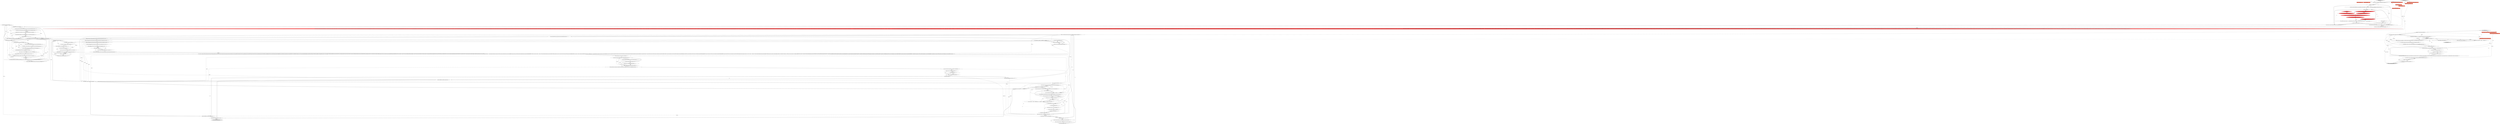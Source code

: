 digraph {
43 [style = filled, label = "DataSourceOrigin origin@@@2@@@['1', '0', '0']", fillcolor = tomato, shape = box image = "AAA0AAABBB1BBB"];
64 [style = filled, label = "DataSourceProviderDescriptor provider = DataSourceProviderRegistry.getInstance().getDataSourceProvider(dsProviderID)@@@87@@@['1', '0', '0']", fillcolor = white, shape = ellipse image = "AAA0AAABBB1BBB"];
135 [style = filled, label = "!passwordReadCanceled@@@14@@@['0', '0', '1']", fillcolor = white, shape = diamond image = "AAA0AAABBB3BBB"];
10 [style = filled, label = "log.warn(\"Empty datasource provider for datasource '\" + id + \"'\")@@@84@@@['1', '0', '0']", fillcolor = white, shape = ellipse image = "AAA0AAABBB1BBB"];
76 [style = filled, label = "Map<String,Object> profileMap = vmMap.getValue()@@@67@@@['1', '0', '0']", fillcolor = white, shape = ellipse image = "AAA0AAABBB1BBB"];
42 [style = filled, label = "dataSource = new DataSourceDescriptor(registry,origin,id,driver,new DBPConnectionConfiguration())@@@106@@@['1', '0', '0']", fillcolor = white, shape = ellipse image = "AAA0AAABBB1BBB"];
112 [style = filled, label = "String credJson = loadConfigFile(credFile,true)@@@8@@@['0', '1', '0']", fillcolor = red, shape = ellipse image = "AAA1AAABBB2BBB"];
141 [style = filled, label = "curNetworkHandler.setPassword(creds(1()@@@18@@@['0', '0', '1']", fillcolor = white, shape = ellipse image = "AAA0AAABBB3BBB"];
91 [style = filled, label = "String color = JSONUtils.getObjectProperty(ctConfig,RegistryConstants.ATTR_COLOR)@@@48@@@['1', '0', '0']", fillcolor = white, shape = ellipse image = "AAA0AAABBB1BBB"];
116 [style = filled, label = "String configJson = loadConfigFile(configFile,decryptProject)@@@20@@@['0', '1', '0']", fillcolor = white, shape = ellipse image = "AAA0AAABBB2BBB"];
137 [style = filled, label = "@NotNull Map.Entry<String,Map<String,Object>> handlerObject@@@2@@@['0', '0', '1']", fillcolor = tomato, shape = box image = "AAA0AAABBB3BBB"];
100 [style = filled, label = "IFolder mdFolder = registry.getProject().getMetadataFolder(false)@@@3@@@['1', '1', '0']", fillcolor = white, shape = ellipse image = "AAA0AAABBB1BBB"];
72 [style = filled, label = "DBWNetworkProfile profile = new DBWNetworkProfile()@@@68@@@['1', '0', '0']", fillcolor = white, shape = ellipse image = "AAA0AAABBB1BBB"];
45 [style = filled, label = "DBSObjectFilter filter = readObjectFiler(filterCfg)@@@200@@@['1', '0', '0']", fillcolor = white, shape = ellipse image = "AAA0AAABBB1BBB"];
80 [style = filled, label = "String id = conMap.getKey()@@@81@@@['1', '0', '0']", fillcolor = white, shape = ellipse image = "AAA0AAABBB1BBB"];
117 [style = filled, label = "log.warn(\"Can't find network handler '\" + handlerId + \"'\")@@@7@@@['0', '0', '1']", fillcolor = white, shape = ellipse image = "AAA0AAABBB3BBB"];
92 [style = filled, label = "DataSourceDescriptor dataSource = registry.getDataSource(id)@@@103@@@['1', '0', '0']", fillcolor = white, shape = ellipse image = "AAA0AAABBB1BBB"];
107 [style = filled, label = "dataSource.setName(JSONUtils.getString(conObject,RegistryConstants.ATTR_NAME))@@@113@@@['1', '0', '0']", fillcolor = white, shape = ellipse image = "AAA0AAABBB1BBB"];
48 [style = filled, label = "log.error(\"Error reading secure credentials file\",e)@@@12@@@['1', '0', '0']", fillcolor = red, shape = ellipse image = "AAA1AAABBB1BBB"];
75 [style = filled, label = "final String folderPath = JSONUtils.getString(conObject,RegistryConstants.ATTR_FOLDER)@@@118@@@['1', '0', '0']", fillcolor = white, shape = ellipse image = "AAA0AAABBB1BBB"];
108 [style = filled, label = "IFile configFile@@@2@@@['0', '1', '0']", fillcolor = tomato, shape = box image = "AAA0AAABBB2BBB"];
95 [style = filled, label = "profile.updateConfiguration(configuration)@@@74@@@['1', '0', '0']", fillcolor = white, shape = ellipse image = "AAA0AAABBB1BBB"];
31 [style = filled, label = "DBPConnectionType ct = DBWorkbench.getPlatform().getDataSourceProviderRegistry().getConnectionType(id,null)@@@52@@@['1', '0', '0']", fillcolor = white, shape = ellipse image = "AAA0AAABBB1BBB"];
65 [style = filled, label = "dataSource.setLockPasswordHash(CommonUtils.toString(conObject.get(RegistryConstants.ATTR_LOCK_PASSWORD)))@@@122@@@['1', '0', '0']", fillcolor = white, shape = ellipse image = "AAA0AAABBB1BBB"];
8 [style = filled, label = "ByteArrayOutputStream credBuffer = new ByteArrayOutputStream()@@@7@@@['1', '0', '0']", fillcolor = red, shape = ellipse image = "AAA1AAABBB1BBB"];
50 [style = filled, label = "String id = vmMap.getKey()@@@61@@@['1', '0', '0']", fillcolor = white, shape = ellipse image = "AAA0AAABBB1BBB"];
17 [style = filled, label = "DBSObjectFilter filter = readObjectFiler(ctMap)@@@219@@@['1', '0', '0']", fillcolor = white, shape = ellipse image = "AAA0AAABBB1BBB"];
125 [style = filled, label = "NetworkHandlerDescriptor handlerDescriptor = NetworkHandlerRegistry.getInstance().getDescriptor(handlerId)@@@5@@@['0', '0', '1']", fillcolor = white, shape = ellipse image = "AAA0AAABBB3BBB"];
133 [style = filled, label = "Map<String,Object> handlerCfg = handlerObject.getValue()@@@4@@@['0', '0', '1']", fillcolor = white, shape = ellipse image = "AAA0AAABBB3BBB"];
52 [style = filled, label = "{deserializeModifyPermissions(conObject,dataSource)}@@@193@@@['1', '0', '0']", fillcolor = white, shape = ellipse image = "AAA0AAABBB1BBB"];
29 [style = filled, label = "folder = new DataSourceFolder(registry,parent,name,description)@@@36@@@['1', '0', '0']", fillcolor = white, shape = ellipse image = "AAA0AAABBB1BBB"];
35 [style = filled, label = "folder == null@@@35@@@['1', '0', '0']", fillcolor = white, shape = diamond image = "AAA0AAABBB1BBB"];
90 [style = filled, label = "String credJson = encrypter.decrypt(credBuffer.toByteArray())@@@16@@@['1', '0', '0']", fillcolor = red, shape = ellipse image = "AAA1AAABBB1BBB"];
56 [style = filled, label = "driver = provider.createDriver(driverId)@@@96@@@['1', '0', '0']", fillcolor = white, shape = ellipse image = "AAA0AAABBB1BBB"];
84 [style = filled, label = "log.warn(\"Can't find datasource provider \" + dsProviderID + \" for datasource '\" + id + \"'\")@@@89@@@['1', '0', '0']", fillcolor = white, shape = ellipse image = "AAA0AAABBB1BBB"];
13 [style = filled, label = "Boolean autoCommit = JSONUtils.getObjectProperty(ctConfig,\"auto-commit\")@@@49@@@['1', '0', '0']", fillcolor = white, shape = ellipse image = "AAA0AAABBB1BBB"];
70 [style = filled, label = "registry.addDataSourceFolder(folder)@@@37@@@['1', '0', '0']", fillcolor = white, shape = ellipse image = "AAA0AAABBB1BBB"];
93 [style = filled, label = "dataSource.clearFilters()@@@111@@@['1', '0', '0']", fillcolor = white, shape = ellipse image = "AAA0AAABBB1BBB"];
78 [style = filled, label = "Map<String,Object> jsonMap = JSONUtils.parseMap(CONFIG_GSON,configReader)@@@28@@@['1', '0', '0']", fillcolor = white, shape = ellipse image = "AAA0AAABBB1BBB"];
24 [style = filled, label = "folderPath != null@@@119@@@['1', '0', '0']", fillcolor = white, shape = diamond image = "AAA0AAABBB1BBB"];
7 [style = filled, label = "secureProperties.putAll(res)@@@12@@@['1', '1', '0']", fillcolor = white, shape = ellipse image = "AAA0AAABBB1BBB"];
14 [style = filled, label = "DBVModel model = new DBVModel(id,vmMap.getValue())@@@62@@@['1', '0', '0']", fillcolor = white, shape = ellipse image = "AAA0AAABBB1BBB"];
33 [style = filled, label = "Boolean confirmExecute = JSONUtils.getObjectProperty(ctConfig,\"confirm-execute\")@@@50@@@['1', '0', '0']", fillcolor = white, shape = ellipse image = "AAA0AAABBB1BBB"];
22 [style = filled, label = "registry.addDataSourceToList(dataSource)@@@211@@@['1', '0', '0']", fillcolor = white, shape = ellipse image = "AAA0AAABBB1BBB"];
136 [style = filled, label = "final String(( creds = readSecuredCredentials(handlerCfg,dataSource,profile,\"network/\" + handlerId)@@@15@@@['0', '0', '1']", fillcolor = white, shape = ellipse image = "AAA0AAABBB3BBB"];
34 [style = filled, label = "DriverDescriptor driver = provider.getDriver(driverId)@@@93@@@['1', '0', '0']", fillcolor = white, shape = ellipse image = "AAA0AAABBB1BBB"];
102 [style = filled, label = "DataSourceRegistry.ParseResults parseResults@@@2@@@['1', '0', '0']", fillcolor = tomato, shape = box image = "AAA1AAABBB1BBB"];
23 [style = filled, label = "registry.addSavedFilter(filter)@@@220@@@['1', '0', '0']", fillcolor = lightgray, shape = ellipse image = "AAA0AAABBB1BBB"];
119 [style = filled, label = "curNetworkHandler.setProperties(properties)@@@29@@@['0', '0', '1']", fillcolor = white, shape = ellipse image = "AAA0AAABBB3BBB"];
44 [style = filled, label = "String profileName = vmMap.getKey()@@@66@@@['1', '0', '0']", fillcolor = white, shape = ellipse image = "AAA0AAABBB1BBB"];
53 [style = filled, label = "!CommonUtils.isEmpty(typeName)@@@199@@@['1', '0', '0']", fillcolor = white, shape = diamond image = "AAA0AAABBB1BBB"];
77 [style = filled, label = "driver.setName(driverId)@@@97@@@['1', '0', '0']", fillcolor = white, shape = ellipse image = "AAA0AAABBB1BBB"];
129 [style = filled, label = "properties != null@@@28@@@['0', '0', '1']", fillcolor = white, shape = diamond image = "AAA0AAABBB3BBB"];
82 [style = filled, label = "provider = (DataSourceProviderDescriptor)DataSourceProviderRegistry.getInstance().makeFakeProvider(dsProviderID)@@@90@@@['1', '0', '0']", fillcolor = white, shape = ellipse image = "AAA0AAABBB1BBB"];
118 [style = filled, label = "!CommonUtils.isEmpty(userName)@@@23@@@['0', '0', '1']", fillcolor = white, shape = diamond image = "AAA0AAABBB3BBB"];
9 [style = filled, label = "deserializeModifyPermissions(ctConfig,ct)@@@57@@@['1', '0', '0']", fillcolor = white, shape = ellipse image = "AAA0AAABBB1BBB"];
32 [style = filled, label = "InputStream is@@@2@@@['1', '0', '0']", fillcolor = tomato, shape = box image = "AAA0AAABBB1BBB"];
55 [style = filled, label = "registry.updateNetworkProfile(profile)@@@77@@@['1', '0', '0']", fillcolor = white, shape = ellipse image = "AAA0AAABBB1BBB"];
114 [style = filled, label = "DataSourceOrigin origin@@@2@@@['0', '1', '0']", fillcolor = tomato, shape = box image = "AAA0AAABBB2BBB"];
37 [style = filled, label = "driver.setDescription(\"Missing driver \" + driverId)@@@98@@@['1', '0', '0']", fillcolor = white, shape = ellipse image = "AAA0AAABBB1BBB"];
61 [style = filled, label = "Map<String,Object> conObject = conMap.getValue()@@@80@@@['1', '0', '0']", fillcolor = white, shape = ellipse image = "AAA0AAABBB1BBB"];
20 [style = filled, label = "provider == null@@@88@@@['1', '0', '0']", fillcolor = white, shape = diamond image = "AAA0AAABBB1BBB"];
121 [style = filled, label = "curNetworkHandler.setSavePassword(JSONUtils.getBoolean(handlerCfg,RegistryConstants.ATTR_SAVE_PASSWORD))@@@13@@@['0', '0', '1']", fillcolor = white, shape = ellipse image = "AAA0AAABBB3BBB"];
106 [style = filled, label = "newDataSource@@@105@@@['1', '0', '0']", fillcolor = white, shape = diamond image = "AAA0AAABBB1BBB"];
58 [style = filled, label = "dataSource.setFolder(registry.findFolderByPath(folderPath,true))@@@120@@@['1', '0', '0']", fillcolor = white, shape = ellipse image = "AAA0AAABBB1BBB"];
140 [style = filled, label = "parseNetworkHandlerConfig['0', '0', '1']", fillcolor = lightgray, shape = diamond image = "AAA0AAABBB3BBB"];
18 [style = filled, label = "IFile credFile = mdFolder.getFile(DBPDataSourceRegistry.CREDENTIALS_CONFIG_FILE_PREFIX + origin.getConfigSuffix() + DBPDataSourceRegistry.CREDENTIALS_CONFIG_FILE_EXT)@@@5@@@['1', '1', '0']", fillcolor = white, shape = ellipse image = "AAA0AAABBB1BBB"];
124 [style = filled, label = "return curNetworkHandler@@@31@@@['0', '0', '1']", fillcolor = lightgray, shape = ellipse image = "AAA0AAABBB3BBB"];
46 [style = filled, label = "newDataSource@@@210@@@['1', '0', '0']", fillcolor = white, shape = diamond image = "AAA0AAABBB1BBB"];
40 [style = filled, label = "String id = ctMap.getKey()@@@44@@@['1', '0', '0']", fillcolor = white, shape = ellipse image = "AAA0AAABBB1BBB"];
88 [style = filled, label = "credFile.exists()@@@6@@@['1', '1', '0']", fillcolor = white, shape = diamond image = "AAA0AAABBB1BBB"];
131 [style = filled, label = "curNetworkHandler.setUserName(creds(0()@@@16@@@['0', '0', '1']", fillcolor = white, shape = ellipse image = "AAA0AAABBB3BBB"];
130 [style = filled, label = "handlerDescriptor == null@@@6@@@['0', '0', '1']", fillcolor = white, shape = diamond image = "AAA0AAABBB3BBB"];
30 [style = filled, label = "String description = JSONUtils.getObjectProperty(ctConfig,RegistryConstants.ATTR_DESCRIPTION)@@@47@@@['1', '0', '0']", fillcolor = white, shape = ellipse image = "AAA0AAABBB1BBB"];
97 [style = filled, label = "parseResults.updatedDataSources.add(dataSource)@@@215@@@['1', '0', '0']", fillcolor = white, shape = ellipse image = "AAA0AAABBB1BBB"];
16 [style = filled, label = "dataSource.setVirtualModel(dbvModel)@@@208@@@['1', '0', '0']", fillcolor = white, shape = ellipse image = "AAA0AAABBB1BBB"];
113 [style = filled, label = "parseDataSources['0', '1', '0']", fillcolor = lightgray, shape = diamond image = "AAA0AAABBB2BBB"];
138 [style = filled, label = "curNetworkHandler.isSavePassword()@@@17@@@['0', '0', '1']", fillcolor = white, shape = diamond image = "AAA0AAABBB3BBB"];
71 [style = filled, label = "ct = new DBPConnectionType(id,name,color,description,CommonUtils.toBoolean(autoCommit),CommonUtils.toBoolean(confirmExecute),CommonUtils.toBoolean(confirmDataChange))@@@54@@@['1', '0', '0']", fillcolor = white, shape = ellipse image = "AAA0AAABBB1BBB"];
110 [style = filled, label = "boolean decryptProject = CommonUtils.toBoolean(registry.getProject().getProjectProperty(DBPProject.PROP_SECURE_PROJECT))@@@19@@@['0', '1', '0']", fillcolor = white, shape = ellipse image = "AAA0AAABBB2BBB"];
5 [style = filled, label = "driver.setDriverClassName(\"java.sql.Driver\")@@@99@@@['1', '0', '0']", fillcolor = white, shape = ellipse image = "AAA0AAABBB1BBB"];
47 [style = filled, label = "DataSourceFolder folder = parent == null? registry.findFolderByPath(name,true): parent.getChild(name)@@@34@@@['1', '0', '0']", fillcolor = white, shape = ellipse image = "AAA0AAABBB1BBB"];
132 [style = filled, label = "DBWHandlerConfiguration curNetworkHandler = new DBWHandlerConfiguration(handlerDescriptor,dataSource == null? null: dataSource.getDriver())@@@11@@@['0', '0', '1']", fillcolor = white, shape = ellipse image = "AAA0AAABBB3BBB"];
85 [style = filled, label = "ct == null@@@53@@@['1', '0', '0']", fillcolor = white, shape = diamond image = "AAA0AAABBB1BBB"];
111 [style = filled, label = "{Map<String,Object> jsonMap = JSONUtils.parseMap(CONFIG_GSON,new StringReader(configJson))for (Map.Entry<String,Map<String,Object>> folderMap : JSONUtils.getNestedObjects(jsonMap,\"folders\")){String name = folderMap.getKey()String description = JSONUtils.getObjectProperty(folderMap.getValue(),RegistryConstants.ATTR_DESCRIPTION)String parentFolder = JSONUtils.getObjectProperty(folderMap.getValue(),RegistryConstants.ATTR_PARENT)DataSourceFolder parent = parentFolder == null? null: registry.findFolderByPath(parentFolder,true)DataSourceFolder folder = parent == null? registry.findFolderByPath(name,true): parent.getChild(name)if (folder == null) {folder = new DataSourceFolder(registry,parent,name,description)registry.addDataSourceFolder(folder)}{folder.setDescription(description)}}for (Map.Entry<String,Map<String,Object>> ctMap : JSONUtils.getNestedObjects(jsonMap,\"connection-types\")){String id = ctMap.getKey()Map<String,Object> ctConfig = ctMap.getValue()String name = JSONUtils.getObjectProperty(ctConfig,RegistryConstants.ATTR_NAME)String description = JSONUtils.getObjectProperty(ctConfig,RegistryConstants.ATTR_DESCRIPTION)String color = JSONUtils.getObjectProperty(ctConfig,RegistryConstants.ATTR_COLOR)Boolean autoCommit = JSONUtils.getObjectProperty(ctConfig,\"auto-commit\")Boolean confirmExecute = JSONUtils.getObjectProperty(ctConfig,\"confirm-execute\")Boolean confirmDataChange = JSONUtils.getObjectProperty(ctConfig,\"confirm-data-change\")DBPConnectionType ct = DBWorkbench.getPlatform().getDataSourceProviderRegistry().getConnectionType(id,null)if (ct == null) {ct = new DBPConnectionType(id,name,color,description,CommonUtils.toBoolean(autoCommit),CommonUtils.toBoolean(confirmExecute),CommonUtils.toBoolean(confirmDataChange))DBWorkbench.getPlatform().getDataSourceProviderRegistry().addConnectionType(ct)}deserializeModifyPermissions(ctConfig,ct)}Map<String,DBVModel> modelMap = new LinkedHashMap<>()for (Map.Entry<String,Map<String,Object>> vmMap : JSONUtils.getNestedObjects(jsonMap,\"virtual-models\")){String id = vmMap.getKey()DBVModel model = new DBVModel(id,vmMap.getValue())modelMap.put(id,model)}for (Map.Entry<String,Map<String,Object>> vmMap : JSONUtils.getNestedObjects(jsonMap,\"network-profiles\")){String profileName = vmMap.getKey()Map<String,Object> profileMap = vmMap.getValue()DBWNetworkProfile profile = new DBWNetworkProfile()profile.setProfileName(profileName)profile.setProperties(JSONUtils.deserializeStringMap(profileMap,\"properties\"))for (Map.Entry<String,Map<String,Object>> handlerMap : JSONUtils.getNestedObjects(profileMap,\"handlers\")){DBWHandlerConfiguration configuration = parseNetworkHandlerConfig(null,profile,handlerMap)if (configuration != null) {profile.updateConfiguration(configuration)}}registry.updateNetworkProfile(profile)}for (Map.Entry<String,Map<String,Object>> conMap : JSONUtils.getNestedObjects(jsonMap,\"connections\")){Map<String,Object> conObject = conMap.getValue()String id = conMap.getKey()String dsProviderID = CommonUtils.toString(conObject.get(RegistryConstants.ATTR_PROVIDER))if (CommonUtils.isEmpty(dsProviderID)) {log.warn(\"Empty datasource provider for datasource '\" + id + \"'\")continue}DataSourceProviderDescriptor provider = DataSourceProviderRegistry.getInstance().getDataSourceProvider(dsProviderID)if (provider == null) {log.warn(\"Can't find datasource provider \" + dsProviderID + \" for datasource '\" + id + \"'\")provider = (DataSourceProviderDescriptor)DataSourceProviderRegistry.getInstance().makeFakeProvider(dsProviderID)}String driverId = CommonUtils.toString(conObject.get(RegistryConstants.ATTR_DRIVER))DriverDescriptor driver = provider.getDriver(driverId)if (driver == null) {log.warn(\"Can't find driver \" + driverId + \" in datasource provider \" + provider.getId() + \" for datasource '\" + id + \"'. Create new driver\")driver = provider.createDriver(driverId)driver.setName(driverId)driver.setDescription(\"Missing driver \" + driverId)driver.setDriverClassName(\"java.sql.Driver\")driver.setTemporary(true)provider.addDriver(driver)}DataSourceDescriptor dataSource = registry.getDataSource(id)boolean newDataSource = (dataSource == null)if (newDataSource) {dataSource = new DataSourceDescriptor(registry,origin,id,driver,new DBPConnectionConfiguration())}{dataSource.getConnectionConfiguration().setProperties(Collections.emptyMap())dataSource.getConnectionConfiguration().setHandlers(Collections.emptyList())dataSource.clearFilters()}dataSource.setName(JSONUtils.getString(conObject,RegistryConstants.ATTR_NAME))dataSource.setSavePassword(JSONUtils.getBoolean(conObject,RegistryConstants.ATTR_SAVE_PASSWORD))dataSource.setShowSystemObjects(JSONUtils.getBoolean(conObject,RegistryConstants.ATTR_SHOW_SYSTEM_OBJECTS))dataSource.setShowUtilityObjects(JSONUtils.getBoolean(conObject,RegistryConstants.ATTR_SHOW_UTIL_OBJECTS))dataSource.setConnectionReadOnly(JSONUtils.getBoolean(conObject,RegistryConstants.ATTR_READ_ONLY))final String folderPath = JSONUtils.getString(conObject,RegistryConstants.ATTR_FOLDER)if (folderPath != null) {dataSource.setFolder(registry.findFolderByPath(folderPath,true))}dataSource.setLockPasswordHash(CommonUtils.toString(conObject.get(RegistryConstants.ATTR_LOCK_PASSWORD))){Map<String,Object> cfgObject = JSONUtils.getObject(conObject,\"configuration\")DBPConnectionConfiguration config = dataSource.getConnectionConfiguration()config.setHostName(JSONUtils.getString(cfgObject,RegistryConstants.ATTR_HOST))config.setHostPort(JSONUtils.getString(cfgObject,RegistryConstants.ATTR_PORT))config.setServerName(JSONUtils.getString(cfgObject,RegistryConstants.ATTR_SERVER))config.setDatabaseName(JSONUtils.getString(cfgObject,RegistryConstants.ATTR_DATABASE))config.setUrl(JSONUtils.getString(cfgObject,RegistryConstants.ATTR_URL))if (!passwordReadCanceled) {final String(( creds = readSecuredCredentials(cfgObject,dataSource,null,null)config.setUserName(creds(0()if (dataSource.isSavePassword()) {config.setUserPassword(creds(1()}}{String userName = JSONUtils.getString(cfgObject,RegistryConstants.ATTR_USER)if (!CommonUtils.isEmpty(userName)) config.setUserName(userName)String userPassword = JSONUtils.getString(cfgObject,RegistryConstants.ATTR_PASSWORD)if (!CommonUtils.isEmpty(userPassword)) config.setUserPassword(userPassword)}config.setClientHomeId(JSONUtils.getString(cfgObject,RegistryConstants.ATTR_HOME))config.setConfigProfileName(JSONUtils.getString(cfgObject,\"config-profile\"))config.setUserProfileName(JSONUtils.getString(cfgObject,\"user-profile\"))config.setConnectionType(DataSourceProviderRegistry.getInstance().getConnectionType(JSONUtils.getString(cfgObject,RegistryConstants.ATTR_TYPE),DBPConnectionType.DEFAULT_TYPE))String colorValue = JSONUtils.getString(cfgObject,RegistryConstants.ATTR_COLOR)if (!CommonUtils.isEmpty(colorValue)) {config.setConnectionColor(colorValue)}int keepAlive = JSONUtils.getInteger(cfgObject,RegistryConstants.ATTR_KEEP_ALIVE)if (keepAlive > 0) {config.setKeepAliveInterval(keepAlive)}config.setProperties(JSONUtils.deserializeStringMap(cfgObject,RegistryConstants.TAG_PROPERTIES))config.setProviderProperties(JSONUtils.deserializeStringMap(cfgObject,RegistryConstants.TAG_PROVIDER_PROPERTIES))for (Map.Entry<String,Map<String,Object>> eventObject : JSONUtils.getNestedObjects(cfgObject,RegistryConstants.TAG_EVENTS)){DBPConnectionEventType eventType = CommonUtils.valueOf(,eventObject.getKey(),DBPConnectionEventType.BEFORE_CONNECT)Map<String,Object> eventCfg = eventObject.getValue()DBRShellCommand command = new DBRShellCommand(\"\")command.setEnabled(JSONUtils.getBoolean(eventCfg,RegistryConstants.ATTR_ENABLED))command.setShowProcessPanel(JSONUtils.getBoolean(eventCfg,RegistryConstants.ATTR_SHOW_PANEL))command.setWaitProcessFinish(JSONUtils.getBoolean(eventCfg,RegistryConstants.ATTR_WAIT_PROCESS))if (command.isWaitProcessFinish()) {command.setWaitProcessTimeoutMs(JSONUtils.getInteger(eventCfg,RegistryConstants.ATTR_WAIT_PROCESS_TIMEOUT))}command.setTerminateAtDisconnect(JSONUtils.getBoolean(eventCfg,RegistryConstants.ATTR_TERMINATE_AT_DISCONNECT))command.setPauseAfterExecute(JSONUtils.getInteger(eventCfg,RegistryConstants.ATTR_PAUSE_AFTER_EXECUTE))command.setWorkingDirectory(JSONUtils.getString(eventCfg,RegistryConstants.ATTR_WORKING_DIRECTORY))command.setCommand(JSONUtils.getString(eventCfg,RegistryConstants.ATTR_COMMAND))config.setEvent(eventType,command)}for (Map.Entry<String,Map<String,Object>> handlerObject : JSONUtils.getNestedObjects(cfgObject,RegistryConstants.TAG_HANDLERS)){DBWHandlerConfiguration configuration = parseNetworkHandlerConfig(dataSource,null,handlerObject)if (configuration != null) {dataSource.getConnectionConfiguration().updateHandler(configuration)}}Map<String,Object> bootstrapCfg = JSONUtils.getObject(cfgObject,RegistryConstants.TAG_BOOTSTRAP)if (bootstrapCfg.containsKey(RegistryConstants.ATTR_AUTOCOMMIT)) {config.getBootstrap().setDefaultAutoCommit(JSONUtils.getBoolean(bootstrapCfg,RegistryConstants.ATTR_AUTOCOMMIT))}if (bootstrapCfg.containsKey(RegistryConstants.ATTR_TXN_ISOLATION)) {config.getBootstrap().setDefaultTransactionIsolation(JSONUtils.getInteger(bootstrapCfg,RegistryConstants.ATTR_TXN_ISOLATION))}config.getBootstrap().setDefaultObjectName(JSONUtils.getString(bootstrapCfg,RegistryConstants.ATTR_DEFAULT_OBJECT))if (bootstrapCfg.containsKey(RegistryConstants.ATTR_IGNORE_ERRORS)) {config.getBootstrap().setIgnoreErrors(JSONUtils.getBoolean(bootstrapCfg,RegistryConstants.ATTR_IGNORE_ERRORS))}config.getBootstrap().setInitQueries(JSONUtils.deserializeStringList(bootstrapCfg,RegistryConstants.TAG_QUERY))}{deserializeModifyPermissions(conObject,dataSource)}for (Map<String,Object> filterCfg : JSONUtils.getObjectList(conObject,RegistryConstants.TAG_FILTERS)){String typeName = JSONUtils.getString(filterCfg,RegistryConstants.ATTR_TYPE)String objectID = JSONUtils.getString(filterCfg,RegistryConstants.ATTR_ID)if (!CommonUtils.isEmpty(typeName)) {DBSObjectFilter filter = readObjectFiler(filterCfg)dataSource.updateObjectFilter(typeName,objectID,filter)}}dataSource.getPreferenceStore().getProperties().putAll(JSONUtils.deserializeStringMap(conObject,RegistryConstants.TAG_CUSTOM_PROPERTIES))String vmID = CommonUtils.toString(conObject.get(\"virtual-model-id\"),id)DBVModel dbvModel = modelMap.get(vmID)if (dbvModel != null) {dataSource.setVirtualModel(dbvModel)}if (newDataSource) {registry.addDataSourceToList(dataSource)parseResults.addedDataSources.add(dataSource)}{parseResults.updatedDataSources.add(dataSource)}}for (Map<String,Object> ctMap : JSONUtils.getObjectList(jsonMap,\"saved-filters\")){DBSObjectFilter filter = readObjectFiler(ctMap)registry.addSavedFilter(filter)}}@@@21@@@['0', '1', '0']", fillcolor = red, shape = ellipse image = "AAA1AAABBB2BBB"];
73 [style = filled, label = "String vmID = CommonUtils.toString(conObject.get(\"virtual-model-id\"),id)@@@205@@@['1', '0', '0']", fillcolor = white, shape = ellipse image = "AAA0AAABBB1BBB"];
1 [style = filled, label = "String parentFolder = JSONUtils.getObjectProperty(folderMap.getValue(),RegistryConstants.ATTR_PARENT)@@@32@@@['1', '0', '0']", fillcolor = white, shape = ellipse image = "AAA0AAABBB1BBB"];
63 [style = filled, label = "modelMap.put(id,model)@@@63@@@['1', '0', '0']", fillcolor = white, shape = ellipse image = "AAA0AAABBB1BBB"];
51 [style = filled, label = "dataSource.getPreferenceStore().getProperties().putAll(JSONUtils.deserializeStringMap(conObject,RegistryConstants.TAG_CUSTOM_PROPERTIES))@@@204@@@['1', '0', '0']", fillcolor = white, shape = ellipse image = "AAA0AAABBB1BBB"];
38 [style = filled, label = "Map<String,Object> ctConfig = ctMap.getValue()@@@45@@@['1', '0', '0']", fillcolor = white, shape = ellipse image = "AAA0AAABBB1BBB"];
4 [style = filled, label = "DBWorkbench.getPlatform().getDataSourceProviderRegistry().addConnectionType(ct)@@@55@@@['1', '0', '0']", fillcolor = white, shape = ellipse image = "AAA0AAABBB1BBB"];
103 [style = filled, label = "dataSource.setShowSystemObjects(JSONUtils.getBoolean(conObject,RegistryConstants.ATTR_SHOW_SYSTEM_OBJECTS))@@@115@@@['1', '0', '0']", fillcolor = white, shape = ellipse image = "AAA0AAABBB1BBB"];
15 [style = filled, label = "driver.setTemporary(true)@@@100@@@['1', '0', '0']", fillcolor = white, shape = ellipse image = "AAA0AAABBB1BBB"];
36 [style = filled, label = "profile.setProfileName(profileName)@@@69@@@['1', '0', '0']", fillcolor = white, shape = ellipse image = "AAA0AAABBB1BBB"];
86 [style = filled, label = "dataSource.updateObjectFilter(typeName,objectID,filter)@@@201@@@['1', '0', '0']", fillcolor = white, shape = ellipse image = "AAA0AAABBB1BBB"];
99 [style = filled, label = "Map<String,DBVModel> modelMap = new LinkedHashMap<>()@@@59@@@['1', '0', '0']", fillcolor = white, shape = ellipse image = "AAA0AAABBB1BBB"];
0 [style = filled, label = "driver == null@@@94@@@['1', '0', '0']", fillcolor = white, shape = diamond image = "AAA0AAABBB1BBB"];
127 [style = filled, label = "Map<String,Object> properties = JSONUtils.deserializeProperties(handlerCfg,RegistryConstants.TAG_PROPERTIES)@@@27@@@['0', '0', '1']", fillcolor = white, shape = ellipse image = "AAA0AAABBB3BBB"];
68 [style = filled, label = "dataSource.setConnectionReadOnly(JSONUtils.getBoolean(conObject,RegistryConstants.ATTR_READ_ONLY))@@@117@@@['1', '0', '0']", fillcolor = white, shape = ellipse image = "AAA0AAABBB1BBB"];
12 [style = filled, label = "boolean refresh@@@2@@@['1', '0', '0']", fillcolor = tomato, shape = box image = "AAA0AAABBB1BBB"];
59 [style = filled, label = "parseDataSources['1', '0', '0']", fillcolor = lightgray, shape = diamond image = "AAA0AAABBB1BBB"];
21 [style = filled, label = "Exception e@@@14@@@['1', '1', '0']", fillcolor = white, shape = diamond image = "AAA0AAABBB1BBB"];
104 [style = filled, label = "mdFolder.exists()@@@4@@@['1', '1', '0']", fillcolor = white, shape = diamond image = "AAA0AAABBB1BBB"];
39 [style = filled, label = "Boolean confirmDataChange = JSONUtils.getObjectProperty(ctConfig,\"confirm-data-change\")@@@51@@@['1', '0', '0']", fillcolor = white, shape = ellipse image = "AAA0AAABBB1BBB"];
115 [style = filled, label = "boolean refresh@@@2@@@['0', '1', '0']", fillcolor = tomato, shape = box image = "AAA1AAABBB2BBB"];
123 [style = filled, label = "@Nullable DBWNetworkProfile profile@@@2@@@['0', '0', '1']", fillcolor = tomato, shape = box image = "AAA0AAABBB3BBB"];
60 [style = filled, label = "String dsProviderID = CommonUtils.toString(conObject.get(RegistryConstants.ATTR_PROVIDER))@@@82@@@['1', '0', '0']", fillcolor = white, shape = ellipse image = "AAA0AAABBB1BBB"];
11 [style = filled, label = "String name = JSONUtils.getObjectProperty(ctConfig,RegistryConstants.ATTR_NAME)@@@46@@@['1', '0', '0']", fillcolor = white, shape = ellipse image = "AAA0AAABBB1BBB"];
139 [style = filled, label = "!CommonUtils.isEmpty(userPassword)@@@25@@@['0', '0', '1']", fillcolor = white, shape = diamond image = "AAA0AAABBB3BBB"];
26 [style = filled, label = "{Map<String,Object> cfgObject = JSONUtils.getObject(conObject,\"configuration\")DBPConnectionConfiguration config = dataSource.getConnectionConfiguration()config.setHostName(JSONUtils.getString(cfgObject,RegistryConstants.ATTR_HOST))config.setHostPort(JSONUtils.getString(cfgObject,RegistryConstants.ATTR_PORT))config.setServerName(JSONUtils.getString(cfgObject,RegistryConstants.ATTR_SERVER))config.setDatabaseName(JSONUtils.getString(cfgObject,RegistryConstants.ATTR_DATABASE))config.setUrl(JSONUtils.getString(cfgObject,RegistryConstants.ATTR_URL))if (!passwordReadCanceled) {final String(( creds = readSecuredCredentials(cfgObject,dataSource,null,null)config.setUserName(creds(0()if (dataSource.isSavePassword()) {config.setUserPassword(creds(1()}}{String userName = JSONUtils.getString(cfgObject,RegistryConstants.ATTR_USER)if (!CommonUtils.isEmpty(userName)) config.setUserName(userName)String userPassword = JSONUtils.getString(cfgObject,RegistryConstants.ATTR_PASSWORD)if (!CommonUtils.isEmpty(userPassword)) config.setUserPassword(userPassword)}config.setClientHomeId(JSONUtils.getString(cfgObject,RegistryConstants.ATTR_HOME))config.setConfigProfileName(JSONUtils.getString(cfgObject,\"config-profile\"))config.setUserProfileName(JSONUtils.getString(cfgObject,\"user-profile\"))config.setConnectionType(DataSourceProviderRegistry.getInstance().getConnectionType(JSONUtils.getString(cfgObject,RegistryConstants.ATTR_TYPE),DBPConnectionType.DEFAULT_TYPE))String colorValue = JSONUtils.getString(cfgObject,RegistryConstants.ATTR_COLOR)if (!CommonUtils.isEmpty(colorValue)) {config.setConnectionColor(colorValue)}int keepAlive = JSONUtils.getInteger(cfgObject,RegistryConstants.ATTR_KEEP_ALIVE)if (keepAlive > 0) {config.setKeepAliveInterval(keepAlive)}config.setProperties(JSONUtils.deserializeStringMap(cfgObject,RegistryConstants.TAG_PROPERTIES))config.setProviderProperties(JSONUtils.deserializeStringMap(cfgObject,RegistryConstants.TAG_PROVIDER_PROPERTIES))for (Map.Entry<String,Map<String,Object>> eventObject : JSONUtils.getNestedObjects(cfgObject,RegistryConstants.TAG_EVENTS)){DBPConnectionEventType eventType = CommonUtils.valueOf(,eventObject.getKey(),DBPConnectionEventType.BEFORE_CONNECT)Map<String,Object> eventCfg = eventObject.getValue()DBRShellCommand command = new DBRShellCommand(\"\")command.setEnabled(JSONUtils.getBoolean(eventCfg,RegistryConstants.ATTR_ENABLED))command.setShowProcessPanel(JSONUtils.getBoolean(eventCfg,RegistryConstants.ATTR_SHOW_PANEL))command.setWaitProcessFinish(JSONUtils.getBoolean(eventCfg,RegistryConstants.ATTR_WAIT_PROCESS))if (command.isWaitProcessFinish()) {command.setWaitProcessTimeoutMs(JSONUtils.getInteger(eventCfg,RegistryConstants.ATTR_WAIT_PROCESS_TIMEOUT))}command.setTerminateAtDisconnect(JSONUtils.getBoolean(eventCfg,RegistryConstants.ATTR_TERMINATE_AT_DISCONNECT))command.setPauseAfterExecute(JSONUtils.getInteger(eventCfg,RegistryConstants.ATTR_PAUSE_AFTER_EXECUTE))command.setWorkingDirectory(JSONUtils.getString(eventCfg,RegistryConstants.ATTR_WORKING_DIRECTORY))command.setCommand(JSONUtils.getString(eventCfg,RegistryConstants.ATTR_COMMAND))config.setEvent(eventType,command)}for (Map.Entry<String,Map<String,Object>> handlerObject : JSONUtils.getNestedObjects(cfgObject,RegistryConstants.TAG_HANDLERS)){DBWHandlerConfiguration configuration = parseNetworkHandlerConfig(dataSource,null,handlerObject)if (configuration != null) {dataSource.getConnectionConfiguration().updateHandler(configuration)}}Map<String,Object> bootstrapCfg = JSONUtils.getObject(cfgObject,RegistryConstants.TAG_BOOTSTRAP)if (bootstrapCfg.containsKey(RegistryConstants.ATTR_AUTOCOMMIT)) {config.getBootstrap().setDefaultAutoCommit(JSONUtils.getBoolean(bootstrapCfg,RegistryConstants.ATTR_AUTOCOMMIT))}if (bootstrapCfg.containsKey(RegistryConstants.ATTR_TXN_ISOLATION)) {config.getBootstrap().setDefaultTransactionIsolation(JSONUtils.getInteger(bootstrapCfg,RegistryConstants.ATTR_TXN_ISOLATION))}config.getBootstrap().setDefaultObjectName(JSONUtils.getString(bootstrapCfg,RegistryConstants.ATTR_DEFAULT_OBJECT))if (bootstrapCfg.containsKey(RegistryConstants.ATTR_IGNORE_ERRORS)) {config.getBootstrap().setIgnoreErrors(JSONUtils.getBoolean(bootstrapCfg,RegistryConstants.ATTR_IGNORE_ERRORS))}config.getBootstrap().setInitQueries(JSONUtils.deserializeStringList(bootstrapCfg,RegistryConstants.TAG_QUERY))}@@@123@@@['1', '0', '0']", fillcolor = white, shape = ellipse image = "AAA0AAABBB1BBB"];
94 [style = filled, label = "boolean newDataSource = (dataSource == null)@@@104@@@['1', '0', '0']", fillcolor = white, shape = ellipse image = "AAA0AAABBB1BBB"];
2 [style = filled, label = "String driverId = CommonUtils.toString(conObject.get(RegistryConstants.ATTR_DRIVER))@@@92@@@['1', '0', '0']", fillcolor = white, shape = ellipse image = "AAA0AAABBB1BBB"];
81 [style = filled, label = "log.warn(\"Can't find driver \" + driverId + \" in datasource provider \" + provider.getId() + \" for datasource '\" + id + \"'. Create new driver\")@@@95@@@['1', '0', '0']", fillcolor = white, shape = ellipse image = "AAA0AAABBB1BBB"];
83 [style = filled, label = "dataSource.getConnectionConfiguration().setHandlers(Collections.emptyList())@@@110@@@['1', '0', '0']", fillcolor = white, shape = ellipse image = "AAA0AAABBB1BBB"];
19 [style = filled, label = "folder.setDescription(description)@@@40@@@['1', '0', '0']", fillcolor = white, shape = ellipse image = "AAA0AAABBB1BBB"];
105 [style = filled, label = "IOUtils.copyStream(crdStream,credBuffer)@@@9@@@['1', '0', '0']", fillcolor = red, shape = ellipse image = "AAA1AAABBB1BBB"];
54 [style = filled, label = "provider.addDriver(driver)@@@101@@@['1', '0', '0']", fillcolor = white, shape = ellipse image = "AAA0AAABBB1BBB"];
69 [style = filled, label = "parseResults.addedDataSources.add(dataSource)@@@212@@@['1', '0', '0']", fillcolor = white, shape = ellipse image = "AAA0AAABBB1BBB"];
25 [style = filled, label = "String name = folderMap.getKey()@@@30@@@['1', '0', '0']", fillcolor = white, shape = ellipse image = "AAA0AAABBB1BBB"];
28 [style = filled, label = "log.error(\"Error decrypting secure credentials\",e)@@@15@@@['1', '1', '0']", fillcolor = white, shape = ellipse image = "AAA0AAABBB1BBB"];
122 [style = filled, label = "return null@@@8@@@['0', '0', '1']", fillcolor = lightgray, shape = ellipse image = "AAA0AAABBB3BBB"];
67 [style = filled, label = "Exception e@@@11@@@['1', '0', '0']", fillcolor = red, shape = diamond image = "AAA1AAABBB1BBB"];
128 [style = filled, label = "String handlerId = handlerObject.getKey()@@@3@@@['0', '0', '1']", fillcolor = white, shape = ellipse image = "AAA0AAABBB3BBB"];
6 [style = filled, label = "String description = JSONUtils.getObjectProperty(folderMap.getValue(),RegistryConstants.ATTR_DESCRIPTION)@@@31@@@['1', '0', '0']", fillcolor = white, shape = ellipse image = "AAA0AAABBB1BBB"];
101 [style = filled, label = "CommonUtils.isEmpty(dsProviderID)@@@83@@@['1', '0', '0']", fillcolor = white, shape = diamond image = "AAA0AAABBB1BBB"];
98 [style = filled, label = "configuration != null@@@73@@@['1', '0', '0']", fillcolor = white, shape = diamond image = "AAA0AAABBB1BBB"];
126 [style = filled, label = "{String userName = JSONUtils.getString(handlerCfg,RegistryConstants.ATTR_USER)if (!CommonUtils.isEmpty(userName)) curNetworkHandler.setUserName(userName)String userPassword = JSONUtils.getString(handlerCfg,RegistryConstants.ATTR_PASSWORD)if (!CommonUtils.isEmpty(userPassword)) curNetworkHandler.setPassword(userPassword)}@@@21@@@['0', '0', '1']", fillcolor = white, shape = ellipse image = "AAA0AAABBB3BBB"];
62 [style = filled, label = "dataSource.getConnectionConfiguration().setProperties(Collections.emptyMap())@@@109@@@['1', '0', '0']", fillcolor = white, shape = ellipse image = "AAA0AAABBB1BBB"];
49 [style = filled, label = "Map<String,Map<String,Map<String,String>>> res = CONFIG_GSON.fromJson(credJson,new TypeToken<Map<String,Map<String,Map<String,String>>>>(){}.getType())@@@9@@@['1', '1', '0']", fillcolor = white, shape = ellipse image = "AAA0AAABBB1BBB"];
41 [style = filled, label = "String typeName = JSONUtils.getString(filterCfg,RegistryConstants.ATTR_TYPE)@@@197@@@['1', '0', '0']", fillcolor = white, shape = ellipse image = "AAA0AAABBB1BBB"];
3 [style = filled, label = "ContentEncrypter encrypter = new ContentEncrypter(registry.getProject().getSecureStorage().getLocalSecretKey())@@@14@@@['1', '0', '0']", fillcolor = red, shape = ellipse image = "AAA1AAABBB1BBB"];
89 [style = filled, label = "DataSourceFolder parent = parentFolder == null? null: registry.findFolderByPath(parentFolder,true)@@@33@@@['1', '0', '0']", fillcolor = white, shape = ellipse image = "AAA0AAABBB1BBB"];
74 [style = filled, label = "dataSource.setShowUtilityObjects(JSONUtils.getBoolean(conObject,RegistryConstants.ATTR_SHOW_UTIL_OBJECTS))@@@116@@@['1', '0', '0']", fillcolor = white, shape = ellipse image = "AAA0AAABBB1BBB"];
27 [style = filled, label = "dataSource.setSavePassword(JSONUtils.getBoolean(conObject,RegistryConstants.ATTR_SAVE_PASSWORD))@@@114@@@['1', '0', '0']", fillcolor = white, shape = ellipse image = "AAA0AAABBB1BBB"];
109 [style = filled, label = "DataSourceRegistry.ParseResults parseResults@@@2@@@['0', '1', '0']", fillcolor = tomato, shape = box image = "AAA0AAABBB2BBB"];
87 [style = filled, label = "DBVModel dbvModel = modelMap.get(vmID)@@@206@@@['1', '0', '0']", fillcolor = white, shape = ellipse image = "AAA0AAABBB1BBB"];
57 [style = filled, label = "DBWHandlerConfiguration configuration = parseNetworkHandlerConfig(null,profile,handlerMap)@@@72@@@['1', '0', '0']", fillcolor = white, shape = ellipse image = "AAA0AAABBB1BBB"];
134 [style = filled, label = "curNetworkHandler.setEnabled(JSONUtils.getBoolean(handlerCfg,RegistryConstants.ATTR_ENABLED))@@@12@@@['0', '0', '1']", fillcolor = white, shape = ellipse image = "AAA0AAABBB3BBB"];
66 [style = filled, label = "String objectID = JSONUtils.getString(filterCfg,RegistryConstants.ATTR_ID)@@@198@@@['1', '0', '0']", fillcolor = white, shape = ellipse image = "AAA0AAABBB1BBB"];
96 [style = filled, label = "profile.setProperties(JSONUtils.deserializeStringMap(profileMap,\"properties\"))@@@70@@@['1', '0', '0']", fillcolor = white, shape = ellipse image = "AAA0AAABBB1BBB"];
120 [style = filled, label = "@Nullable DataSourceDescriptor dataSource@@@2@@@['0', '0', '1']", fillcolor = tomato, shape = box image = "AAA0AAABBB3BBB"];
79 [style = filled, label = "dbvModel != null@@@207@@@['1', '0', '0']", fillcolor = white, shape = diamond image = "AAA0AAABBB1BBB"];
133->136 [style = solid, label="handlerCfg"];
0->5 [style = dotted, label="true"];
0->54 [style = dotted, label="true"];
15->54 [style = bold, label=""];
129->119 [style = bold, label=""];
5->15 [style = bold, label=""];
25->6 [style = bold, label=""];
86->51 [style = bold, label=""];
88->7 [style = dotted, label="true"];
132->134 [style = bold, label=""];
85->71 [style = bold, label=""];
92->69 [style = solid, label="dataSource"];
9->99 [style = bold, label=""];
93->107 [style = bold, label=""];
39->31 [style = bold, label=""];
29->70 [style = solid, label="folder"];
53->41 [style = bold, label=""];
80->92 [style = solid, label="id"];
9->40 [style = bold, label=""];
10->61 [style = bold, label=""];
40->31 [style = solid, label="id"];
19->132 [style = dashed, label="0"];
75->24 [style = bold, label=""];
2->34 [style = bold, label=""];
72->57 [style = solid, label="profile"];
20->84 [style = dotted, label="true"];
116->111 [style = bold, label=""];
21->28 [style = dotted, label="true"];
34->0 [style = bold, label=""];
88->90 [style = dotted, label="true"];
44->76 [style = bold, label=""];
94->106 [style = solid, label="newDataSource"];
81->56 [style = bold, label=""];
45->86 [style = bold, label=""];
28->78 [style = bold, label=""];
20->84 [style = bold, label=""];
95->55 [style = bold, label=""];
61->80 [style = bold, label=""];
106->93 [style = dotted, label="false"];
91->71 [style = solid, label="color"];
80->81 [style = solid, label="id"];
113->109 [style = dotted, label="true"];
2->34 [style = solid, label="driverId"];
101->10 [style = bold, label=""];
87->79 [style = bold, label=""];
47->35 [style = solid, label="folder"];
86->41 [style = bold, label=""];
4->9 [style = bold, label=""];
65->26 [style = bold, label=""];
59->102 [style = dotted, label="true"];
25->29 [style = solid, label="name"];
106->42 [style = bold, label=""];
88->110 [style = bold, label=""];
41->86 [style = solid, label="typeName"];
43->42 [style = solid, label="origin"];
56->54 [style = solid, label="driver"];
52->41 [style = bold, label=""];
49->7 [style = solid, label="res"];
38->11 [style = solid, label="ctConfig"];
53->45 [style = dotted, label="true"];
56->77 [style = bold, label=""];
104->88 [style = dotted, label="true"];
0->92 [style = bold, label=""];
2->77 [style = solid, label="driverId"];
134->121 [style = bold, label=""];
6->1 [style = bold, label=""];
31->9 [style = solid, label="ct"];
130->124 [style = dotted, label="false"];
38->33 [style = solid, label="ctConfig"];
80->73 [style = solid, label="id"];
72->36 [style = bold, label=""];
129->119 [style = dotted, label="true"];
101->10 [style = dotted, label="true"];
98->95 [style = dotted, label="true"];
19->40 [style = bold, label=""];
46->22 [style = dotted, label="true"];
58->65 [style = bold, label=""];
30->71 [style = solid, label="description"];
140->128 [style = bold, label=""];
56->42 [style = solid, label="driver"];
113->115 [style = dotted, label="true"];
85->4 [style = dotted, label="true"];
6->19 [style = solid, label="description"];
20->82 [style = dotted, label="true"];
1->89 [style = solid, label="parentFolder"];
133->121 [style = solid, label="handlerCfg"];
140->120 [style = dotted, label="true"];
84->82 [style = bold, label=""];
123->136 [style = solid, label="profile"];
0->81 [style = bold, label=""];
20->2 [style = bold, label=""];
55->44 [style = bold, label=""];
60->101 [style = solid, label="dsProviderID"];
68->75 [style = bold, label=""];
71->4 [style = solid, label="ct"];
96->57 [style = bold, label=""];
130->127 [style = dotted, label="false"];
60->101 [style = bold, label=""];
130->132 [style = dotted, label="false"];
75->24 [style = solid, label="folderPath"];
34->42 [style = solid, label="driver"];
48->3 [style = bold, label=""];
76->96 [style = solid, label="profileMap"];
98->55 [style = bold, label=""];
120->136 [style = solid, label="dataSource"];
46->69 [style = dotted, label="true"];
128->117 [style = solid, label="handlerId"];
37->5 [style = bold, label=""];
106->83 [style = dotted, label="false"];
80->42 [style = solid, label="id"];
130->135 [style = dotted, label="false"];
126->127 [style = bold, label=""];
138->141 [style = bold, label=""];
23->17 [style = bold, label=""];
50->63 [style = solid, label="id"];
30->91 [style = bold, label=""];
130->118 [style = dotted, label="true"];
0->56 [style = dotted, label="true"];
112->49 [style = solid, label="credJson"];
11->71 [style = solid, label="name"];
108->116 [style = solid, label="configFile"];
39->71 [style = solid, label="confirmDataChange"];
31->85 [style = bold, label=""];
133->127 [style = solid, label="handlerCfg"];
61->68 [style = solid, label="conObject"];
18->88 [style = bold, label=""];
7->78 [style = bold, label=""];
35->19 [style = dotted, label="false"];
113->108 [style = dotted, label="true"];
60->64 [style = solid, label="dsProviderID"];
64->20 [style = bold, label=""];
45->86 [style = solid, label="filter"];
2->81 [style = solid, label="driverId"];
128->133 [style = bold, label=""];
132->124 [style = solid, label="curNetworkHandler"];
51->73 [style = bold, label=""];
70->40 [style = bold, label=""];
94->106 [style = bold, label=""];
24->58 [style = dotted, label="true"];
121->135 [style = bold, label=""];
92->22 [style = solid, label="dataSource"];
92->94 [style = solid, label="dataSource"];
130->139 [style = dotted, label="true"];
35->29 [style = dotted, label="true"];
27->103 [style = bold, label=""];
131->138 [style = bold, label=""];
85->9 [style = bold, label=""];
35->70 [style = dotted, label="true"];
38->91 [style = solid, label="ctConfig"];
44->36 [style = solid, label="profileName"];
42->22 [style = solid, label="dataSource"];
100->104 [style = bold, label=""];
33->71 [style = solid, label="confirmExecute"];
59->100 [style = bold, label=""];
88->8 [style = bold, label=""];
14->63 [style = bold, label=""];
135->138 [style = dotted, label="true"];
26->52 [style = bold, label=""];
130->117 [style = dotted, label="true"];
38->9 [style = solid, label="ctConfig"];
125->130 [style = solid, label="handlerDescriptor"];
38->39 [style = solid, label="ctConfig"];
62->83 [style = bold, label=""];
17->23 [style = solid, label="filter"];
88->130 [style = dashed, label="0"];
94->46 [style = solid, label="newDataSource"];
61->107 [style = solid, label="conObject"];
57->98 [style = bold, label=""];
46->97 [style = dotted, label="false"];
0->15 [style = dotted, label="true"];
35->19 [style = bold, label=""];
42->97 [style = solid, label="dataSource"];
73->87 [style = bold, label=""];
71->9 [style = solid, label="ct"];
130->117 [style = bold, label=""];
138->126 [style = bold, label=""];
59->12 [style = dotted, label="true"];
69->61 [style = bold, label=""];
90->112 [style = dashed, label="0"];
3->90 [style = bold, label=""];
103->74 [style = bold, label=""];
136->131 [style = solid, label="creds"];
25->47 [style = solid, label="name"];
104->110 [style = bold, label=""];
116->111 [style = solid, label="configJson"];
64->20 [style = solid, label="provider"];
24->65 [style = bold, label=""];
53->45 [style = bold, label=""];
59->32 [style = dotted, label="true"];
36->96 [style = bold, label=""];
2->56 [style = solid, label="driverId"];
24->58 [style = bold, label=""];
10->17 [style = bold, label=""];
38->30 [style = solid, label="ctConfig"];
40->38 [style = bold, label=""];
60->84 [style = solid, label="dsProviderID"];
66->86 [style = solid, label="objectID"];
21->28 [style = bold, label=""];
57->98 [style = solid, label="configuration"];
127->129 [style = bold, label=""];
120->132 [style = solid, label="dataSource"];
119->124 [style = bold, label=""];
104->18 [style = bold, label=""];
80->60 [style = bold, label=""];
117->122 [style = bold, label=""];
28->110 [style = bold, label=""];
77->37 [style = bold, label=""];
60->82 [style = solid, label="dsProviderID"];
6->29 [style = solid, label="description"];
79->46 [style = bold, label=""];
128->136 [style = solid, label="handlerId"];
135->126 [style = bold, label=""];
61->103 [style = solid, label="conObject"];
79->16 [style = dotted, label="true"];
136->131 [style = bold, label=""];
95->57 [style = bold, label=""];
87->16 [style = solid, label="dbvModel"];
89->47 [style = bold, label=""];
31->85 [style = solid, label="ct"];
41->66 [style = bold, label=""];
42->26 [style = solid, label="dataSource"];
130->122 [style = dotted, label="true"];
113->114 [style = dotted, label="true"];
104->78 [style = bold, label=""];
140->123 [style = dotted, label="true"];
92->52 [style = solid, label="dataSource"];
136->141 [style = solid, label="creds"];
113->100 [style = bold, label=""];
101->64 [style = bold, label=""];
42->52 [style = solid, label="dataSource"];
135->136 [style = bold, label=""];
91->13 [style = bold, label=""];
18->112 [style = solid, label="credFile"];
106->42 [style = dotted, label="true"];
78->25 [style = bold, label=""];
106->62 [style = dotted, label="false"];
35->29 [style = bold, label=""];
127->119 [style = solid, label="properties"];
88->112 [style = bold, label=""];
38->13 [style = solid, label="ctConfig"];
112->49 [style = bold, label=""];
34->0 [style = solid, label="driver"];
82->2 [style = bold, label=""];
133->126 [style = solid, label="handlerCfg"];
75->58 [style = solid, label="folderPath"];
46->97 [style = bold, label=""];
74->68 [style = bold, label=""];
135->131 [style = dotted, label="true"];
57->26 [style = solid, label="configuration"];
61->52 [style = solid, label="conObject"];
46->22 [style = bold, label=""];
16->46 [style = bold, label=""];
63->44 [style = bold, label=""];
89->47 [style = solid, label="parent"];
98->95 [style = bold, label=""];
79->16 [style = bold, label=""];
66->53 [style = bold, label=""];
90->49 [style = solid, label="credJson"];
127->129 [style = solid, label="properties"];
130->129 [style = dotted, label="false"];
133->134 [style = solid, label="handlerCfg"];
47->35 [style = bold, label=""];
72->55 [style = solid, label="profile"];
141->126 [style = bold, label=""];
130->134 [style = dotted, label="false"];
107->27 [style = bold, label=""];
22->69 [style = bold, label=""];
40->71 [style = solid, label="id"];
59->43 [style = dotted, label="true"];
88->112 [style = dotted, label="true"];
2->37 [style = solid, label="driverId"];
92->94 [style = bold, label=""];
42->107 [style = bold, label=""];
125->132 [style = solid, label="handlerDescriptor"];
135->136 [style = dotted, label="true"];
70->25 [style = bold, label=""];
29->70 [style = bold, label=""];
129->124 [style = bold, label=""];
67->48 [style = bold, label=""];
140->137 [style = dotted, label="true"];
88->3 [style = dotted, label="true"];
130->121 [style = dotted, label="false"];
54->92 [style = bold, label=""];
106->62 [style = bold, label=""];
83->93 [style = bold, label=""];
8->105 [style = bold, label=""];
61->51 [style = solid, label="conObject"];
63->50 [style = bold, label=""];
61->26 [style = solid, label="conObject"];
90->49 [style = bold, label=""];
128->125 [style = solid, label="handlerId"];
14->63 [style = solid, label="model"];
38->11 [style = bold, label=""];
88->8 [style = dotted, label="true"];
114->111 [style = solid, label="origin"];
50->14 [style = solid, label="id"];
67->48 [style = dotted, label="true"];
8->105 [style = solid, label="credBuffer"];
19->25 [style = bold, label=""];
133->125 [style = bold, label=""];
102->115 [style = dashed, label="0"];
0->37 [style = dotted, label="true"];
99->50 [style = bold, label=""];
11->30 [style = bold, label=""];
57->95 [style = solid, label="configuration"];
92->26 [style = solid, label="dataSource"];
110->116 [style = bold, label=""];
80->84 [style = solid, label="id"];
97->17 [style = bold, label=""];
87->79 [style = solid, label="dbvModel"];
69->17 [style = bold, label=""];
50->14 [style = bold, label=""];
17->23 [style = bold, label=""];
125->130 [style = bold, label=""];
55->61 [style = bold, label=""];
88->105 [style = dotted, label="true"];
61->27 [style = solid, label="conObject"];
88->49 [style = dotted, label="true"];
104->18 [style = dotted, label="true"];
0->77 [style = dotted, label="true"];
110->116 [style = solid, label="decryptProject"];
49->7 [style = bold, label=""];
71->4 [style = bold, label=""];
61->75 [style = solid, label="conObject"];
92->97 [style = solid, label="dataSource"];
88->78 [style = bold, label=""];
13->71 [style = solid, label="autoCommit"];
130->132 [style = bold, label=""];
53->51 [style = bold, label=""];
1->89 [style = bold, label=""];
98->57 [style = bold, label=""];
0->81 [style = dotted, label="true"];
76->72 [style = bold, label=""];
53->86 [style = dotted, label="true"];
33->39 [style = bold, label=""];
89->29 [style = solid, label="parent"];
7->110 [style = bold, label=""];
42->69 [style = solid, label="dataSource"];
85->71 [style = dotted, label="true"];
138->141 [style = dotted, label="true"];
13->33 [style = bold, label=""];
105->3 [style = bold, label=""];
97->61 [style = bold, label=""];
80->10 [style = solid, label="id"];
73->87 [style = solid, label="vmID"];
61->74 [style = solid, label="conObject"];
}
